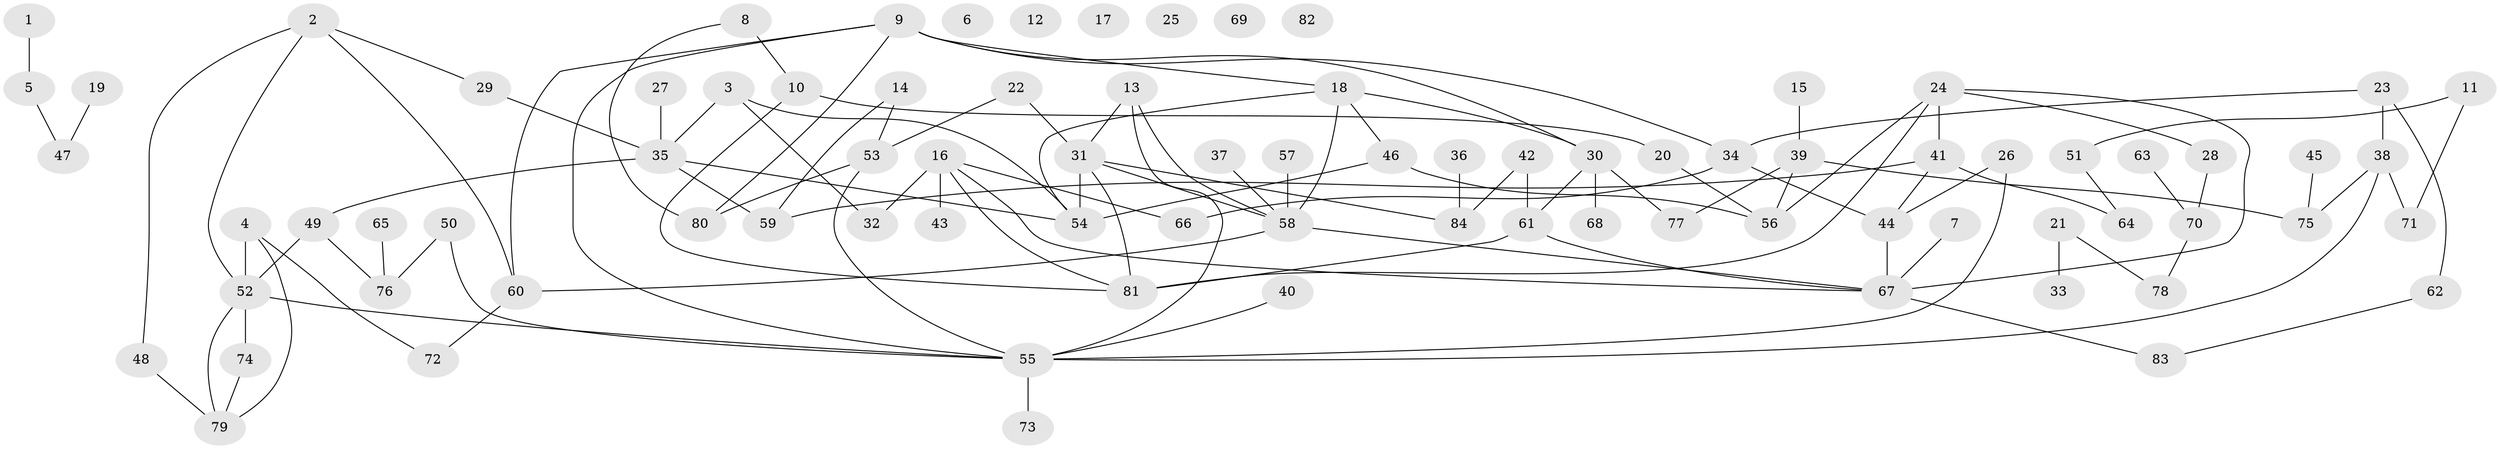 // Generated by graph-tools (version 1.1) at 2025/25/03/09/25 03:25:17]
// undirected, 84 vertices, 113 edges
graph export_dot {
graph [start="1"]
  node [color=gray90,style=filled];
  1;
  2;
  3;
  4;
  5;
  6;
  7;
  8;
  9;
  10;
  11;
  12;
  13;
  14;
  15;
  16;
  17;
  18;
  19;
  20;
  21;
  22;
  23;
  24;
  25;
  26;
  27;
  28;
  29;
  30;
  31;
  32;
  33;
  34;
  35;
  36;
  37;
  38;
  39;
  40;
  41;
  42;
  43;
  44;
  45;
  46;
  47;
  48;
  49;
  50;
  51;
  52;
  53;
  54;
  55;
  56;
  57;
  58;
  59;
  60;
  61;
  62;
  63;
  64;
  65;
  66;
  67;
  68;
  69;
  70;
  71;
  72;
  73;
  74;
  75;
  76;
  77;
  78;
  79;
  80;
  81;
  82;
  83;
  84;
  1 -- 5;
  2 -- 29;
  2 -- 48;
  2 -- 52;
  2 -- 60;
  3 -- 32;
  3 -- 35;
  3 -- 54;
  4 -- 52;
  4 -- 72;
  4 -- 79;
  5 -- 47;
  7 -- 67;
  8 -- 10;
  8 -- 80;
  9 -- 18;
  9 -- 30;
  9 -- 34;
  9 -- 55;
  9 -- 60;
  9 -- 80;
  10 -- 20;
  10 -- 81;
  11 -- 51;
  11 -- 71;
  13 -- 31;
  13 -- 55;
  13 -- 58;
  14 -- 53;
  14 -- 59;
  15 -- 39;
  16 -- 32;
  16 -- 43;
  16 -- 66;
  16 -- 67;
  16 -- 81;
  18 -- 30;
  18 -- 46;
  18 -- 54;
  18 -- 58;
  19 -- 47;
  20 -- 56;
  21 -- 33;
  21 -- 78;
  22 -- 31;
  22 -- 53;
  23 -- 34;
  23 -- 38;
  23 -- 62;
  24 -- 28;
  24 -- 41;
  24 -- 56;
  24 -- 67;
  24 -- 81;
  26 -- 44;
  26 -- 55;
  27 -- 35;
  28 -- 70;
  29 -- 35;
  30 -- 61;
  30 -- 68;
  30 -- 77;
  31 -- 54;
  31 -- 58;
  31 -- 81;
  31 -- 84;
  34 -- 44;
  34 -- 66;
  35 -- 49;
  35 -- 54;
  35 -- 59;
  36 -- 84;
  37 -- 58;
  38 -- 55;
  38 -- 71;
  38 -- 75;
  39 -- 56;
  39 -- 75;
  39 -- 77;
  40 -- 55;
  41 -- 44;
  41 -- 59;
  41 -- 64;
  42 -- 61;
  42 -- 84;
  44 -- 67;
  45 -- 75;
  46 -- 54;
  46 -- 56;
  48 -- 79;
  49 -- 52;
  49 -- 76;
  50 -- 55;
  50 -- 76;
  51 -- 64;
  52 -- 55;
  52 -- 74;
  52 -- 79;
  53 -- 55;
  53 -- 80;
  55 -- 73;
  57 -- 58;
  58 -- 60;
  58 -- 67;
  60 -- 72;
  61 -- 67;
  61 -- 81;
  62 -- 83;
  63 -- 70;
  65 -- 76;
  67 -- 83;
  70 -- 78;
  74 -- 79;
}
